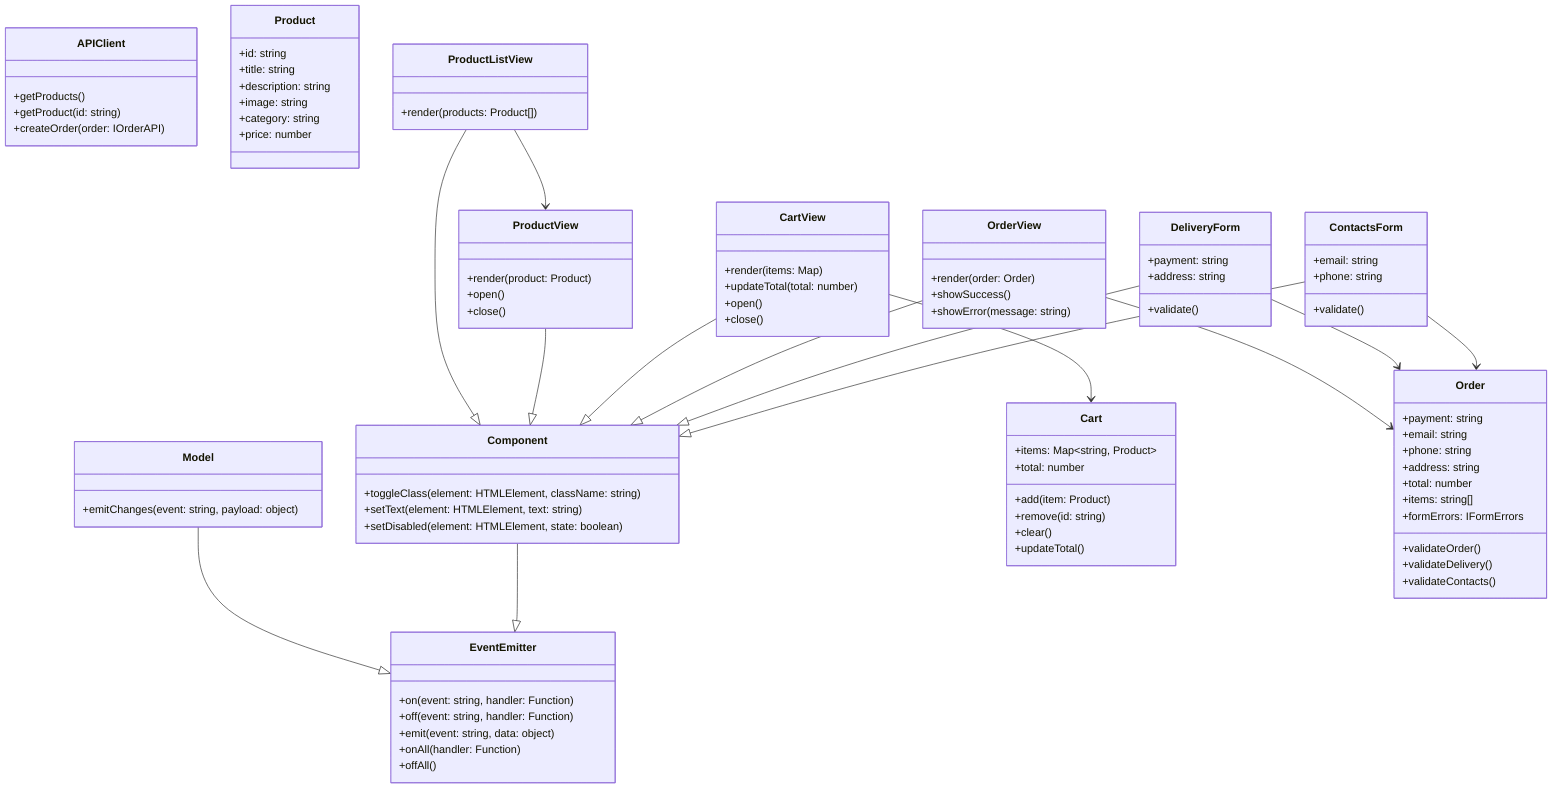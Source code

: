 classDiagram
    class EventEmitter {
        +on(event: string, handler: Function)
        +off(event: string, handler: Function)
        +emit(event: string, data: object)
        +onAll(handler: Function)
        +offAll()
    }

    class Component {
        +toggleClass(element: HTMLElement, className: string)
        +setText(element: HTMLElement, text: string)
        +setDisabled(element: HTMLElement, state: boolean)
    }

    class Model {
        +emitChanges(event: string, payload: object)
    }

    class APIClient {
        +getProducts()
        +getProduct(id: string)
        +createOrder(order: IOrderAPI)
    }

    class Product {
        +id: string
        +title: string
        +description: string
        +image: string
        +category: string
        +price: number
    }

    class Cart {
        +items: Map~string, Product~
        +total: number
        +add(item: Product)
        +remove(id: string)
        +clear()
        +updateTotal()
    }

    class Order {
        +payment: string
        +email: string
        +phone: string
        +address: string
        +total: number
        +items: string[]
        +formErrors: IFormErrors
        +validateOrder()
        +validateDelivery()
        +validateContacts()
    }

    class ProductListView {
        +render(products: Product[])
    }

    class ProductView {
        +render(product: Product)
        +open()
        +close()
    }

    class CartView {
        +render(items: Map)
        +updateTotal(total: number)
        +open()
        +close()
    }

    class OrderView {
        +render(order: Order)
        +showSuccess()
        +showError(message: string)
    }

    class DeliveryForm {
        +payment: string
        +address: string
        +validate()
    }

    class ContactsForm {
        +email: string
        +phone: string
        +validate()
    }

    Model --|> EventEmitter
    Component --|> EventEmitter
    ProductListView --|> Component
    ProductView --|> Component
    CartView --|> Component
    OrderView --|> Component
    DeliveryForm --|> Component
    ContactsForm --|> Component

    ProductListView --> ProductView
    CartView --> Cart
    OrderView --> Order
    DeliveryForm --> Order
    ContactsForm --> Order